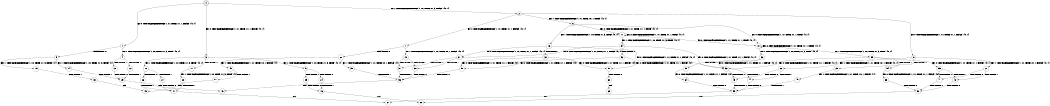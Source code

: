 digraph BCG {
size = "7, 10.5";
center = TRUE;
node [shape = circle];
0 [peripheries = 2];
0 -> 1 [label = "EX !0 !ATOMIC_EXCH_BRANCH (1, +1, TRUE, +1, 1, FALSE) !{0, 1}"];
0 -> 2 [label = "EX !1 !ATOMIC_EXCH_BRANCH (1, +0, TRUE, +1, 3, FALSE) !{0, 1}"];
0 -> 3 [label = "EX !0 !ATOMIC_EXCH_BRANCH (1, +1, TRUE, +1, 1, FALSE) !{0, 1}"];
1 -> 4 [label = "EX !1 !ATOMIC_EXCH_BRANCH (1, +0, TRUE, +1, 3, TRUE) !{0, 1}"];
1 -> 5 [label = "TERMINATE !0"];
2 -> 6 [label = "EX !1 !ATOMIC_EXCH_BRANCH (1, +1, TRUE, +0, 1, TRUE) !{0, 1}"];
2 -> 7 [label = "EX !0 !ATOMIC_EXCH_BRANCH (1, +1, TRUE, +1, 1, FALSE) !{0, 1}"];
2 -> 8 [label = "EX !0 !ATOMIC_EXCH_BRANCH (1, +1, TRUE, +1, 1, FALSE) !{0, 1}"];
3 -> 9 [label = "EX !1 !ATOMIC_EXCH_BRANCH (1, +0, TRUE, +1, 3, TRUE) !{0, 1}"];
3 -> 10 [label = "EX !1 !ATOMIC_EXCH_BRANCH (1, +0, TRUE, +1, 3, TRUE) !{0, 1}"];
3 -> 11 [label = "TERMINATE !0"];
4 -> 12 [label = "TERMINATE !0"];
4 -> 13 [label = "TERMINATE !1"];
5 -> 14 [label = "EX !1 !ATOMIC_EXCH_BRANCH (1, +0, TRUE, +1, 3, TRUE) !{1}"];
5 -> 15 [label = "EX !1 !ATOMIC_EXCH_BRANCH (1, +0, TRUE, +1, 3, TRUE) !{1}"];
6 -> 16 [label = "EX !1 !ATOMIC_EXCH_BRANCH (1, +0, TRUE, +1, 3, TRUE) !{0, 1}"];
6 -> 17 [label = "EX !0 !ATOMIC_EXCH_BRANCH (1, +1, TRUE, +1, 1, TRUE) !{0, 1}"];
6 -> 18 [label = "EX !0 !ATOMIC_EXCH_BRANCH (1, +1, TRUE, +1, 1, TRUE) !{0, 1}"];
7 -> 19 [label = "EX !1 !ATOMIC_EXCH_BRANCH (1, +1, TRUE, +0, 1, FALSE) !{0, 1}"];
7 -> 20 [label = "TERMINATE !0"];
8 -> 21 [label = "EX !1 !ATOMIC_EXCH_BRANCH (1, +1, TRUE, +0, 1, FALSE) !{0, 1}"];
8 -> 22 [label = "EX !1 !ATOMIC_EXCH_BRANCH (1, +1, TRUE, +0, 1, FALSE) !{0, 1}"];
8 -> 23 [label = "TERMINATE !0"];
9 -> 24 [label = "TERMINATE !0"];
9 -> 25 [label = "TERMINATE !1"];
10 -> 26 [label = "TERMINATE !0"];
10 -> 27 [label = "TERMINATE !1"];
11 -> 28 [label = "EX !1 !ATOMIC_EXCH_BRANCH (1, +0, TRUE, +1, 3, TRUE) !{1}"];
12 -> 29 [label = "TERMINATE !1"];
13 -> 29 [label = "TERMINATE !0"];
14 -> 29 [label = "TERMINATE !1"];
15 -> 30 [label = "TERMINATE !1"];
16 -> 31 [label = "EX !0 !ATOMIC_EXCH_BRANCH (1, +1, TRUE, +1, 1, FALSE) !{0, 1}"];
16 -> 32 [label = "TERMINATE !1"];
16 -> 33 [label = "EX !0 !ATOMIC_EXCH_BRANCH (1, +1, TRUE, +1, 1, FALSE) !{0, 1}"];
17 -> 17 [label = "EX !0 !ATOMIC_EXCH_BRANCH (1, +1, TRUE, +1, 1, TRUE) !{0, 1}"];
17 -> 34 [label = "EX !1 !ATOMIC_EXCH_BRANCH (1, +0, TRUE, +1, 3, TRUE) !{0, 1}"];
17 -> 18 [label = "EX !0 !ATOMIC_EXCH_BRANCH (1, +1, TRUE, +1, 1, TRUE) !{0, 1}"];
18 -> 35 [label = "EX !1 !ATOMIC_EXCH_BRANCH (1, +0, TRUE, +1, 3, TRUE) !{0, 1}"];
18 -> 18 [label = "EX !0 !ATOMIC_EXCH_BRANCH (1, +1, TRUE, +1, 1, TRUE) !{0, 1}"];
18 -> 36 [label = "EX !1 !ATOMIC_EXCH_BRANCH (1, +0, TRUE, +1, 3, TRUE) !{0, 1}"];
19 -> 37 [label = "TERMINATE !0"];
19 -> 38 [label = "TERMINATE !1"];
20 -> 39 [label = "EX !1 !ATOMIC_EXCH_BRANCH (1, +1, TRUE, +0, 1, FALSE) !{1}"];
20 -> 40 [label = "EX !1 !ATOMIC_EXCH_BRANCH (1, +1, TRUE, +0, 1, FALSE) !{1}"];
21 -> 41 [label = "TERMINATE !0"];
21 -> 42 [label = "TERMINATE !1"];
22 -> 43 [label = "TERMINATE !0"];
22 -> 44 [label = "TERMINATE !1"];
23 -> 45 [label = "EX !1 !ATOMIC_EXCH_BRANCH (1, +1, TRUE, +0, 1, FALSE) !{1}"];
24 -> 46 [label = "TERMINATE !1"];
25 -> 46 [label = "TERMINATE !0"];
26 -> 47 [label = "TERMINATE !1"];
27 -> 47 [label = "TERMINATE !0"];
28 -> 47 [label = "TERMINATE !1"];
29 -> 48 [label = "exit"];
30 -> 49 [label = "exit"];
31 -> 37 [label = "TERMINATE !0"];
31 -> 38 [label = "TERMINATE !1"];
32 -> 50 [label = "EX !0 !ATOMIC_EXCH_BRANCH (1, +1, TRUE, +1, 1, FALSE) !{0}"];
32 -> 51 [label = "EX !0 !ATOMIC_EXCH_BRANCH (1, +1, TRUE, +1, 1, FALSE) !{0}"];
33 -> 43 [label = "TERMINATE !0"];
33 -> 44 [label = "TERMINATE !1"];
34 -> 31 [label = "EX !0 !ATOMIC_EXCH_BRANCH (1, +1, TRUE, +1, 1, FALSE) !{0, 1}"];
34 -> 52 [label = "TERMINATE !1"];
34 -> 33 [label = "EX !0 !ATOMIC_EXCH_BRANCH (1, +1, TRUE, +1, 1, FALSE) !{0, 1}"];
35 -> 53 [label = "EX !0 !ATOMIC_EXCH_BRANCH (1, +1, TRUE, +1, 1, FALSE) !{0, 1}"];
35 -> 54 [label = "TERMINATE !1"];
35 -> 33 [label = "EX !0 !ATOMIC_EXCH_BRANCH (1, +1, TRUE, +1, 1, FALSE) !{0, 1}"];
36 -> 33 [label = "EX !0 !ATOMIC_EXCH_BRANCH (1, +1, TRUE, +1, 1, FALSE) !{0, 1}"];
36 -> 55 [label = "TERMINATE !1"];
37 -> 56 [label = "TERMINATE !1"];
38 -> 56 [label = "TERMINATE !0"];
39 -> 56 [label = "TERMINATE !1"];
40 -> 57 [label = "TERMINATE !1"];
41 -> 58 [label = "TERMINATE !1"];
42 -> 58 [label = "TERMINATE !0"];
43 -> 59 [label = "TERMINATE !1"];
44 -> 59 [label = "TERMINATE !0"];
45 -> 59 [label = "TERMINATE !1"];
46 -> 60 [label = "exit"];
47 -> 61 [label = "exit"];
50 -> 56 [label = "TERMINATE !0"];
51 -> 62 [label = "TERMINATE !0"];
52 -> 50 [label = "EX !0 !ATOMIC_EXCH_BRANCH (1, +1, TRUE, +1, 1, FALSE) !{0}"];
52 -> 51 [label = "EX !0 !ATOMIC_EXCH_BRANCH (1, +1, TRUE, +1, 1, FALSE) !{0}"];
53 -> 41 [label = "TERMINATE !0"];
53 -> 42 [label = "TERMINATE !1"];
54 -> 63 [label = "EX !0 !ATOMIC_EXCH_BRANCH (1, +1, TRUE, +1, 1, FALSE) !{0}"];
55 -> 64 [label = "EX !0 !ATOMIC_EXCH_BRANCH (1, +1, TRUE, +1, 1, FALSE) !{0}"];
56 -> 48 [label = "exit"];
57 -> 49 [label = "exit"];
58 -> 60 [label = "exit"];
59 -> 61 [label = "exit"];
62 -> 65 [label = "exit"];
63 -> 58 [label = "TERMINATE !0"];
64 -> 59 [label = "TERMINATE !0"];
}
